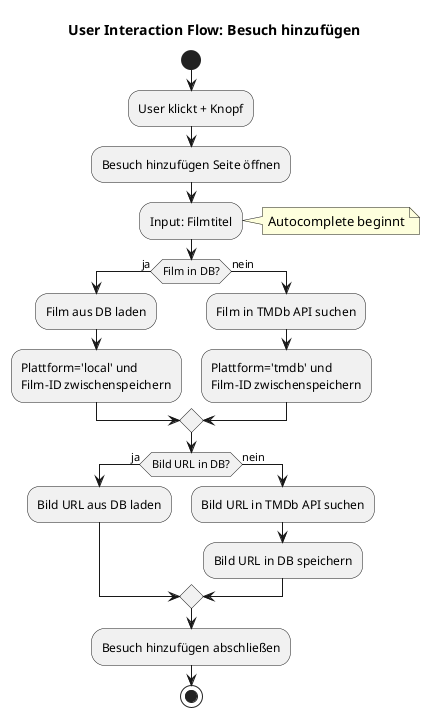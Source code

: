 @startuml
title User Interaction Flow: Besuch hinzufügen

start
:User klickt + Knopf;
:Besuch hinzufügen Seite öffnen;
:Input: Filmtitel;
note right: Autocomplete beginnt

if (Film in DB?) then (ja)
  :Film aus DB laden;
  :Plattform='local' und\nFilm-ID zwischenspeichern;
else (nein)
  :Film in TMDb API suchen;
  :Plattform='tmdb' und\nFilm-ID zwischenspeichern;
endif 

if (Bild URL in DB?) then (ja)
  :Bild URL aus DB laden;
else (nein)
  :Bild URL in TMDb API suchen;
  :Bild URL in DB speichern;
endif

:Besuch hinzufügen abschließen;
stop

@enduml